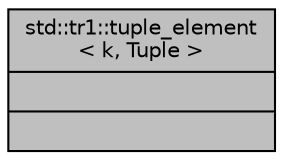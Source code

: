digraph "std::tr1::tuple_element&lt; k, Tuple &gt;"
{
 // LATEX_PDF_SIZE
  edge [fontname="Helvetica",fontsize="10",labelfontname="Helvetica",labelfontsize="10"];
  node [fontname="Helvetica",fontsize="10",shape=record];
  Node1 [label="{std::tr1::tuple_element\l\< k, Tuple \>\n||}",height=0.2,width=0.4,color="black", fillcolor="grey75", style="filled", fontcolor="black",tooltip=" "];
}
